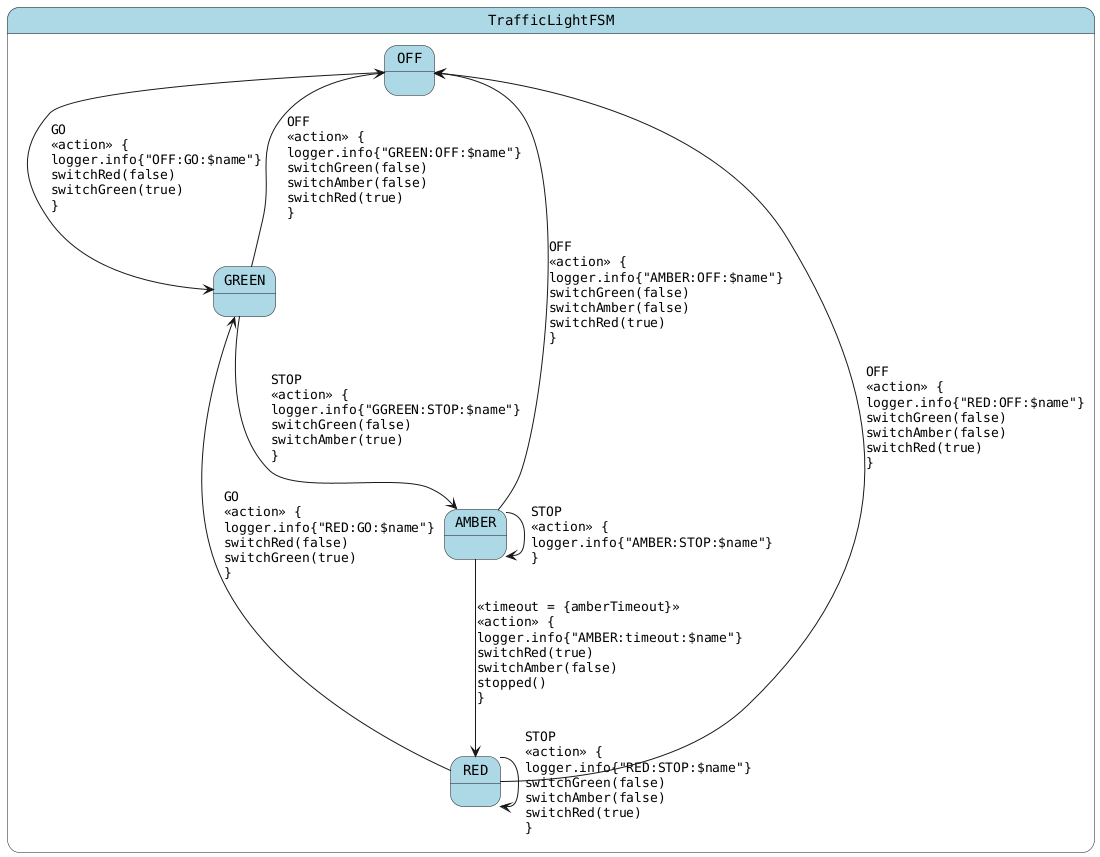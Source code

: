 @startuml
skinparam StateFontName Helvetica
skinparam defaultFontName Monospaced
skinparam state {
    BackgroundColor LightBlue
}
state TrafficLightFSM {
OFF --> GREEN : GO\l<<action>> {\llogger.info{"OFF:GO:$name"}\lswitchRed(false)\lswitchGreen(true)\l}
RED --> GREEN : GO\l<<action>> {\llogger.info{"RED:GO:$name"}\lswitchRed(false)\lswitchGreen(true)\l}
RED --> RED : STOP\l<<action>> {\llogger.info{"RED:STOP:$name"}\lswitchGreen(false)\lswitchAmber(false)\lswitchRed(true)\l}
RED --> OFF : OFF\l<<action>> {\llogger.info{"RED:OFF:$name"}\lswitchGreen(false)\lswitchAmber(false)\lswitchRed(true)\l}
AMBER --> RED : <<timeout = {amberTimeout}>>\l<<action>> {\llogger.info{"AMBER:timeout:$name"}\lswitchRed(true)\lswitchAmber(false)\lstopped()\l}
AMBER --> AMBER : STOP\l<<action>> {\llogger.info{"AMBER:STOP:$name"}\l}
AMBER --> OFF : OFF\l<<action>> {\llogger.info{"AMBER:OFF:$name"}\lswitchGreen(false)\lswitchAmber(false)\lswitchRed(true)\l}
GREEN --> AMBER : STOP\l<<action>> {\llogger.info{"GGREEN:STOP:$name"}\lswitchGreen(false)\lswitchAmber(true)\l}
GREEN --> OFF : OFF\l<<action>> {\llogger.info{"GREEN:OFF:$name"}\lswitchGreen(false)\lswitchAmber(false)\lswitchRed(true)\l}
}
@enduml
